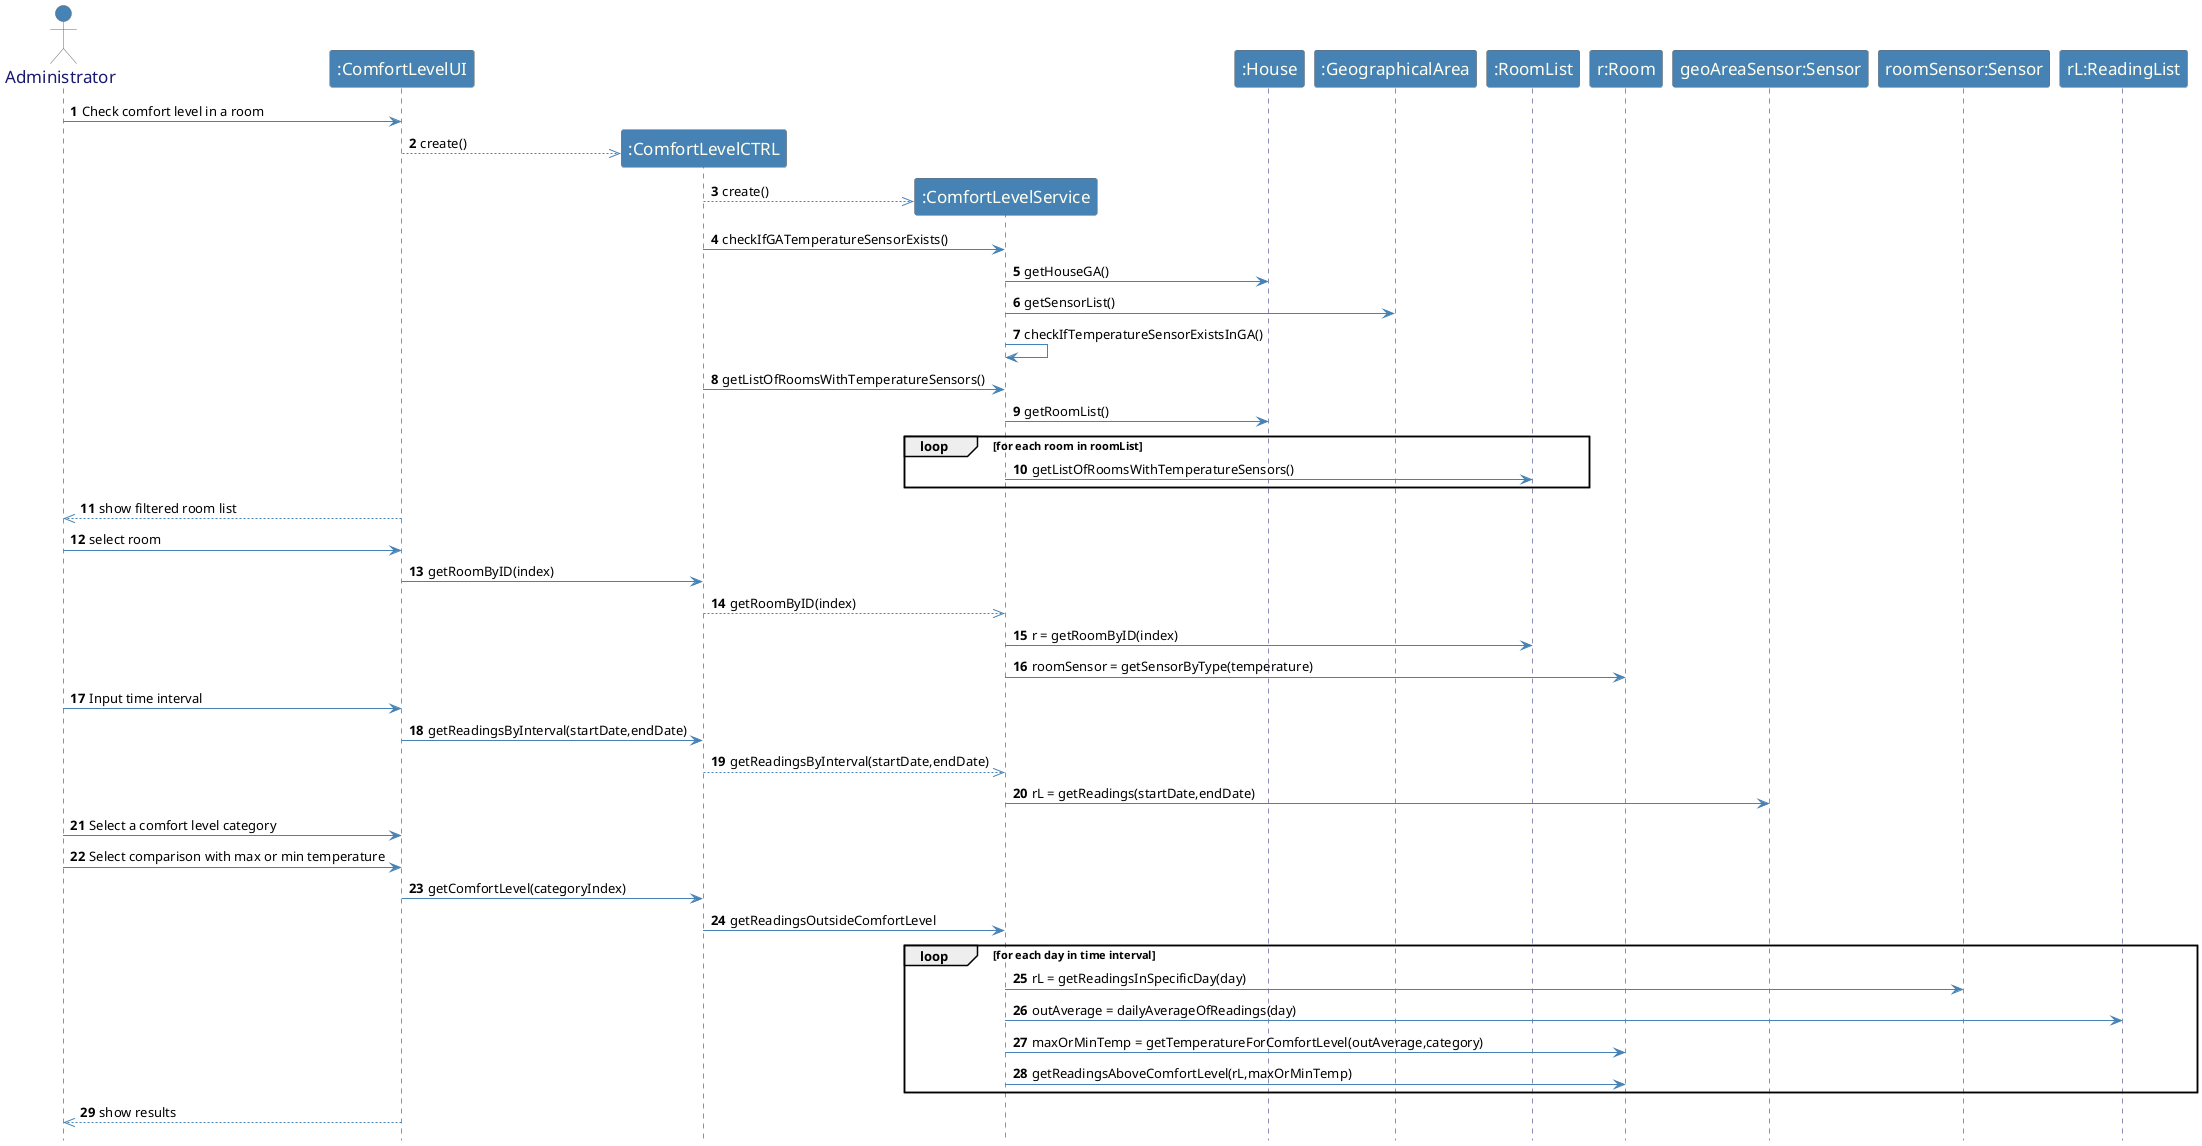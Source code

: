 @startuml

skinparam sequence {
         	ArrowColor SteelBlue
         	ActorBorderColor Dimgray
         	LifeLineBorderColor MidnightBlue
         	LifeLineBackgroundColor #A9DCDF

         	ParticipantBorderColor Dimgray
         	ParticipantBackgroundColor SteelBlue
         	ParticipantFontName Calibri Bold
         	ParticipantFontSize 17
         	ParticipantFontColor Ivory

         	ActorBackgroundColor SteelBlue
         	ActorFontColor MidnightBlue
         	ActorFontSize 17
         	ActorFontName Aapex

         }
skinparam note {
BorderColor SteelBlue
}
autonumber
hidefootbox
actor Administrator


Administrator -> ":ComfortLevelUI": Check comfort level in a room
create ":ComfortLevelCTRL"

":ComfortLevelUI" -->> ":ComfortLevelCTRL": create()

create ":ComfortLevelService"
":ComfortLevelCTRL" -->> ":ComfortLevelService": create()

":ComfortLevelCTRL" -> ":ComfortLevelService": checkIfGATemperatureSensorExists()
":ComfortLevelService" -> ":House": getHouseGA()
":ComfortLevelService" -> ":GeographicalArea": getSensorList()
":ComfortLevelService" -> ":ComfortLevelService": checkIfTemperatureSensorExistsInGA()


":ComfortLevelCTRL" -> ":ComfortLevelService": getListOfRoomsWithTemperatureSensors()
":ComfortLevelService" -> ":House": getRoomList()

loop for each room in roomList
":ComfortLevelService" -> ":RoomList": getListOfRoomsWithTemperatureSensors()
end


":ComfortLevelUI" -->> Administrator: show filtered room list
Administrator -> ":ComfortLevelUI": select room
":ComfortLevelUI" -> ":ComfortLevelCTRL": getRoomByID(index)
":ComfortLevelCTRL" -->> ":ComfortLevelService": getRoomByID(index)
":ComfortLevelService" -> ":RoomList": r = getRoomByID(index)
":ComfortLevelService" -> "r:Room": roomSensor = getSensorByType(temperature)
Administrator -> ":ComfortLevelUI": Input time interval
":ComfortLevelUI" -> ":ComfortLevelCTRL": getReadingsByInterval(startDate,endDate)
":ComfortLevelCTRL" -->> ":ComfortLevelService": getReadingsByInterval(startDate,endDate)

":ComfortLevelService" -> "geoAreaSensor:Sensor": rL = getReadings(startDate,endDate)


Administrator -> ":ComfortLevelUI": Select a comfort level category
Administrator -> ":ComfortLevelUI": Select comparison with max or min temperature

":ComfortLevelUI" -> ":ComfortLevelCTRL": getComfortLevel(categoryIndex)
":ComfortLevelCTRL" -> ":ComfortLevelService": getReadingsOutsideComfortLevel

loop for each day in time interval
":ComfortLevelService" -> "roomSensor:Sensor": rL = getReadingsInSpecificDay(day)
":ComfortLevelService" -> "rL:ReadingList":  outAverage = dailyAverageOfReadings(day)
":ComfortLevelService" -> "r:Room": maxOrMinTemp = getTemperatureForComfortLevel(outAverage,category)
":ComfortLevelService" -> "r:Room": getReadingsAboveComfortLevel(rL,maxOrMinTemp)

end

":ComfortLevelUI" -->> Administrator: show results







@enduml